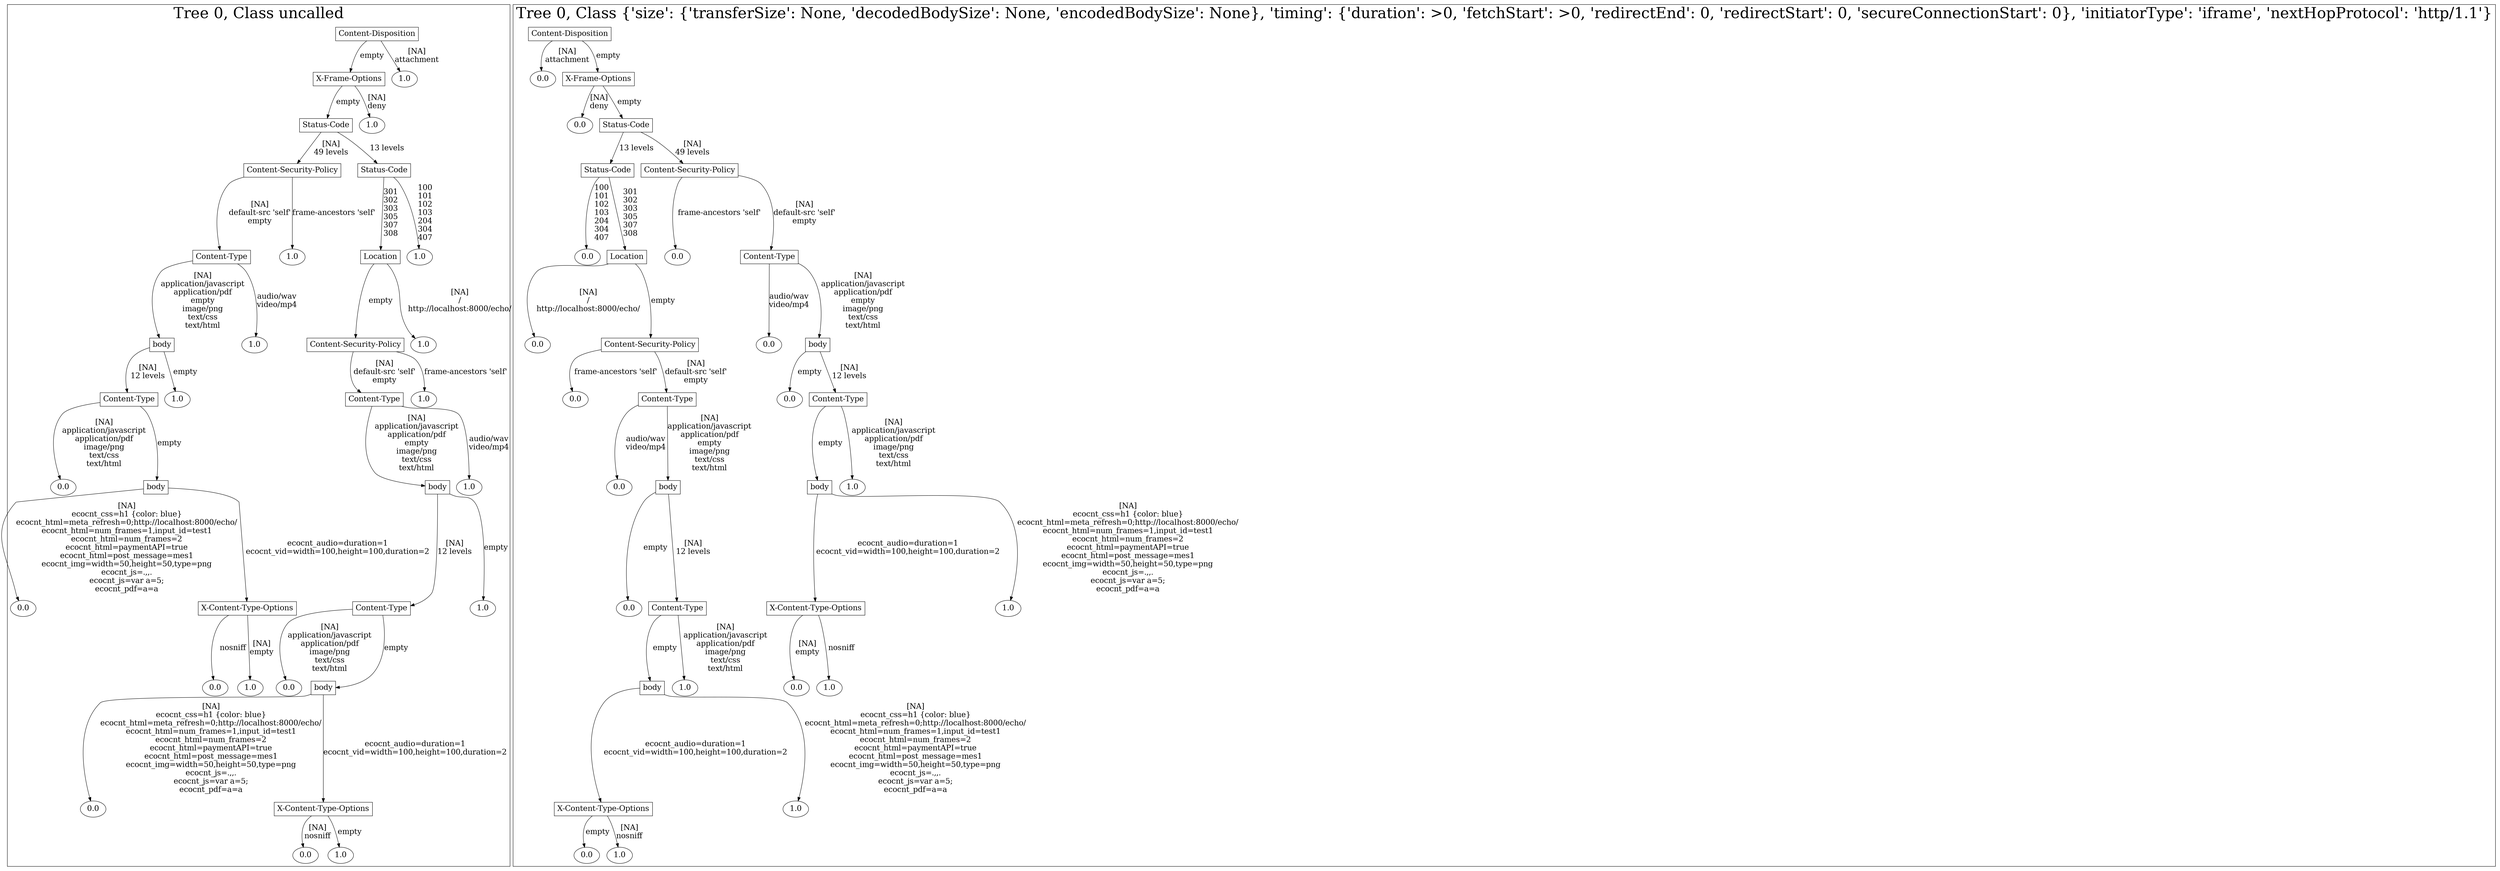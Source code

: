 /*
Generated by:
    http://https://github.com/h2oai/h2o-3/tree/master/h2o-genmodel/src/main/java/hex/genmodel/tools/PrintMojo.java
*/

/*
On a mac:

$ brew install graphviz
$ dot -Tpng file.gv -o file.png
$ open file.png
*/

digraph G {

subgraph cluster_0 {
/* Nodes */

/* Level 0 */
{
"SG_0_Node_0" [shape=box, fontsize=20, label="Content-Disposition"]
}

/* Level 1 */
{
"SG_0_Node_1" [shape=box, fontsize=20, label="X-Frame-Options"]
"SG_0_Node_17" [fontsize=20, label="1.0"]
}

/* Level 2 */
{
"SG_0_Node_2" [shape=box, fontsize=20, label="Status-Code"]
"SG_0_Node_18" [fontsize=20, label="1.0"]
}

/* Level 3 */
{
"SG_0_Node_3" [shape=box, fontsize=20, label="Content-Security-Policy"]
"SG_0_Node_4" [shape=box, fontsize=20, label="Status-Code"]
}

/* Level 4 */
{
"SG_0_Node_5" [shape=box, fontsize=20, label="Content-Type"]
"SG_0_Node_19" [fontsize=20, label="1.0"]
"SG_0_Node_6" [shape=box, fontsize=20, label="Location"]
"SG_0_Node_20" [fontsize=20, label="1.0"]
}

/* Level 5 */
{
"SG_0_Node_7" [shape=box, fontsize=20, label="body"]
"SG_0_Node_21" [fontsize=20, label="1.0"]
"SG_0_Node_8" [shape=box, fontsize=20, label="Content-Security-Policy"]
"SG_0_Node_22" [fontsize=20, label="1.0"]
}

/* Level 6 */
{
"SG_0_Node_9" [shape=box, fontsize=20, label="Content-Type"]
"SG_0_Node_23" [fontsize=20, label="1.0"]
"SG_0_Node_10" [shape=box, fontsize=20, label="Content-Type"]
"SG_0_Node_24" [fontsize=20, label="1.0"]
}

/* Level 7 */
{
"SG_0_Node_25" [fontsize=20, label="0.0"]
"SG_0_Node_11" [shape=box, fontsize=20, label="body"]
"SG_0_Node_12" [shape=box, fontsize=20, label="body"]
"SG_0_Node_26" [fontsize=20, label="1.0"]
}

/* Level 8 */
{
"SG_0_Node_27" [fontsize=20, label="0.0"]
"SG_0_Node_13" [shape=box, fontsize=20, label="X-Content-Type-Options"]
"SG_0_Node_14" [shape=box, fontsize=20, label="Content-Type"]
"SG_0_Node_28" [fontsize=20, label="1.0"]
}

/* Level 9 */
{
"SG_0_Node_29" [fontsize=20, label="0.0"]
"SG_0_Node_30" [fontsize=20, label="1.0"]
"SG_0_Node_31" [fontsize=20, label="0.0"]
"SG_0_Node_15" [shape=box, fontsize=20, label="body"]
}

/* Level 10 */
{
"SG_0_Node_32" [fontsize=20, label="0.0"]
"SG_0_Node_16" [shape=box, fontsize=20, label="X-Content-Type-Options"]
}

/* Level 11 */
{
"SG_0_Node_33" [fontsize=20, label="0.0"]
"SG_0_Node_34" [fontsize=20, label="1.0"]
}

/* Edges */
"SG_0_Node_0" -> "SG_0_Node_1" [fontsize=20, label="empty
"]
"SG_0_Node_0" -> "SG_0_Node_17" [fontsize=20, label="[NA]
attachment
"]
"SG_0_Node_1" -> "SG_0_Node_2" [fontsize=20, label="empty
"]
"SG_0_Node_1" -> "SG_0_Node_18" [fontsize=20, label="[NA]
deny
"]
"SG_0_Node_2" -> "SG_0_Node_3" [fontsize=20, label="[NA]
49 levels
"]
"SG_0_Node_2" -> "SG_0_Node_4" [fontsize=20, label="13 levels
"]
"SG_0_Node_4" -> "SG_0_Node_6" [fontsize=20, label="301
302
303
305
307
308
"]
"SG_0_Node_4" -> "SG_0_Node_20" [fontsize=20, label="100
101
102
103
204
304
407
"]
"SG_0_Node_6" -> "SG_0_Node_8" [fontsize=20, label="empty
"]
"SG_0_Node_6" -> "SG_0_Node_22" [fontsize=20, label="[NA]
/
http://localhost:8000/echo/
"]
"SG_0_Node_8" -> "SG_0_Node_10" [fontsize=20, label="[NA]
default-src 'self'
empty
"]
"SG_0_Node_8" -> "SG_0_Node_24" [fontsize=20, label="frame-ancestors 'self'
"]
"SG_0_Node_10" -> "SG_0_Node_12" [fontsize=20, label="[NA]
application/javascript
application/pdf
empty
image/png
text/css
text/html
"]
"SG_0_Node_10" -> "SG_0_Node_26" [fontsize=20, label="audio/wav
video/mp4
"]
"SG_0_Node_12" -> "SG_0_Node_14" [fontsize=20, label="[NA]
12 levels
"]
"SG_0_Node_12" -> "SG_0_Node_28" [fontsize=20, label="empty
"]
"SG_0_Node_14" -> "SG_0_Node_31" [fontsize=20, label="[NA]
application/javascript
application/pdf
image/png
text/css
text/html
"]
"SG_0_Node_14" -> "SG_0_Node_15" [fontsize=20, label="empty
"]
"SG_0_Node_15" -> "SG_0_Node_32" [fontsize=20, label="[NA]
ecocnt_css=h1 {color: blue}
ecocnt_html=meta_refresh=0;http://localhost:8000/echo/
ecocnt_html=num_frames=1,input_id=test1
ecocnt_html=num_frames=2
ecocnt_html=paymentAPI=true
ecocnt_html=post_message=mes1
ecocnt_img=width=50,height=50,type=png
ecocnt_js=.,,.
ecocnt_js=var a=5;
ecocnt_pdf=a=a
"]
"SG_0_Node_15" -> "SG_0_Node_16" [fontsize=20, label="ecocnt_audio=duration=1
ecocnt_vid=width=100,height=100,duration=2
"]
"SG_0_Node_16" -> "SG_0_Node_33" [fontsize=20, label="[NA]
nosniff
"]
"SG_0_Node_16" -> "SG_0_Node_34" [fontsize=20, label="empty
"]
"SG_0_Node_3" -> "SG_0_Node_5" [fontsize=20, label="[NA]
default-src 'self'
empty
"]
"SG_0_Node_3" -> "SG_0_Node_19" [fontsize=20, label="frame-ancestors 'self'
"]
"SG_0_Node_5" -> "SG_0_Node_7" [fontsize=20, label="[NA]
application/javascript
application/pdf
empty
image/png
text/css
text/html
"]
"SG_0_Node_5" -> "SG_0_Node_21" [fontsize=20, label="audio/wav
video/mp4
"]
"SG_0_Node_7" -> "SG_0_Node_9" [fontsize=20, label="[NA]
12 levels
"]
"SG_0_Node_7" -> "SG_0_Node_23" [fontsize=20, label="empty
"]
"SG_0_Node_9" -> "SG_0_Node_25" [fontsize=20, label="[NA]
application/javascript
application/pdf
image/png
text/css
text/html
"]
"SG_0_Node_9" -> "SG_0_Node_11" [fontsize=20, label="empty
"]
"SG_0_Node_11" -> "SG_0_Node_27" [fontsize=20, label="[NA]
ecocnt_css=h1 {color: blue}
ecocnt_html=meta_refresh=0;http://localhost:8000/echo/
ecocnt_html=num_frames=1,input_id=test1
ecocnt_html=num_frames=2
ecocnt_html=paymentAPI=true
ecocnt_html=post_message=mes1
ecocnt_img=width=50,height=50,type=png
ecocnt_js=.,,.
ecocnt_js=var a=5;
ecocnt_pdf=a=a
"]
"SG_0_Node_11" -> "SG_0_Node_13" [fontsize=20, label="ecocnt_audio=duration=1
ecocnt_vid=width=100,height=100,duration=2
"]
"SG_0_Node_13" -> "SG_0_Node_29" [fontsize=20, label="nosniff
"]
"SG_0_Node_13" -> "SG_0_Node_30" [fontsize=20, label="[NA]
empty
"]

fontsize=40
label="Tree 0, Class uncalled"
}

subgraph cluster_1 {
/* Nodes */

/* Level 0 */
{
"SG_1_Node_0" [shape=box, fontsize=20, label="Content-Disposition"]
}

/* Level 1 */
{
"SG_1_Node_17" [fontsize=20, label="0.0"]
"SG_1_Node_1" [shape=box, fontsize=20, label="X-Frame-Options"]
}

/* Level 2 */
{
"SG_1_Node_18" [fontsize=20, label="0.0"]
"SG_1_Node_2" [shape=box, fontsize=20, label="Status-Code"]
}

/* Level 3 */
{
"SG_1_Node_3" [shape=box, fontsize=20, label="Status-Code"]
"SG_1_Node_4" [shape=box, fontsize=20, label="Content-Security-Policy"]
}

/* Level 4 */
{
"SG_1_Node_19" [fontsize=20, label="0.0"]
"SG_1_Node_5" [shape=box, fontsize=20, label="Location"]
"SG_1_Node_20" [fontsize=20, label="0.0"]
"SG_1_Node_6" [shape=box, fontsize=20, label="Content-Type"]
}

/* Level 5 */
{
"SG_1_Node_21" [fontsize=20, label="0.0"]
"SG_1_Node_7" [shape=box, fontsize=20, label="Content-Security-Policy"]
"SG_1_Node_22" [fontsize=20, label="0.0"]
"SG_1_Node_8" [shape=box, fontsize=20, label="body"]
}

/* Level 6 */
{
"SG_1_Node_23" [fontsize=20, label="0.0"]
"SG_1_Node_9" [shape=box, fontsize=20, label="Content-Type"]
"SG_1_Node_24" [fontsize=20, label="0.0"]
"SG_1_Node_10" [shape=box, fontsize=20, label="Content-Type"]
}

/* Level 7 */
{
"SG_1_Node_25" [fontsize=20, label="0.0"]
"SG_1_Node_11" [shape=box, fontsize=20, label="body"]
"SG_1_Node_12" [shape=box, fontsize=20, label="body"]
"SG_1_Node_26" [fontsize=20, label="1.0"]
}

/* Level 8 */
{
"SG_1_Node_27" [fontsize=20, label="0.0"]
"SG_1_Node_13" [shape=box, fontsize=20, label="Content-Type"]
"SG_1_Node_14" [shape=box, fontsize=20, label="X-Content-Type-Options"]
"SG_1_Node_28" [fontsize=20, label="1.0"]
}

/* Level 9 */
{
"SG_1_Node_15" [shape=box, fontsize=20, label="body"]
"SG_1_Node_29" [fontsize=20, label="1.0"]
"SG_1_Node_30" [fontsize=20, label="0.0"]
"SG_1_Node_31" [fontsize=20, label="1.0"]
}

/* Level 10 */
{
"SG_1_Node_16" [shape=box, fontsize=20, label="X-Content-Type-Options"]
"SG_1_Node_32" [fontsize=20, label="1.0"]
}

/* Level 11 */
{
"SG_1_Node_33" [fontsize=20, label="0.0"]
"SG_1_Node_34" [fontsize=20, label="1.0"]
}

/* Edges */
"SG_1_Node_0" -> "SG_1_Node_17" [fontsize=20, label="[NA]
attachment
"]
"SG_1_Node_0" -> "SG_1_Node_1" [fontsize=20, label="empty
"]
"SG_1_Node_1" -> "SG_1_Node_18" [fontsize=20, label="[NA]
deny
"]
"SG_1_Node_1" -> "SG_1_Node_2" [fontsize=20, label="empty
"]
"SG_1_Node_2" -> "SG_1_Node_3" [fontsize=20, label="13 levels
"]
"SG_1_Node_2" -> "SG_1_Node_4" [fontsize=20, label="[NA]
49 levels
"]
"SG_1_Node_4" -> "SG_1_Node_20" [fontsize=20, label="frame-ancestors 'self'
"]
"SG_1_Node_4" -> "SG_1_Node_6" [fontsize=20, label="[NA]
default-src 'self'
empty
"]
"SG_1_Node_6" -> "SG_1_Node_22" [fontsize=20, label="audio/wav
video/mp4
"]
"SG_1_Node_6" -> "SG_1_Node_8" [fontsize=20, label="[NA]
application/javascript
application/pdf
empty
image/png
text/css
text/html
"]
"SG_1_Node_8" -> "SG_1_Node_24" [fontsize=20, label="empty
"]
"SG_1_Node_8" -> "SG_1_Node_10" [fontsize=20, label="[NA]
12 levels
"]
"SG_1_Node_10" -> "SG_1_Node_12" [fontsize=20, label="empty
"]
"SG_1_Node_10" -> "SG_1_Node_26" [fontsize=20, label="[NA]
application/javascript
application/pdf
image/png
text/css
text/html
"]
"SG_1_Node_12" -> "SG_1_Node_14" [fontsize=20, label="ecocnt_audio=duration=1
ecocnt_vid=width=100,height=100,duration=2
"]
"SG_1_Node_12" -> "SG_1_Node_28" [fontsize=20, label="[NA]
ecocnt_css=h1 {color: blue}
ecocnt_html=meta_refresh=0;http://localhost:8000/echo/
ecocnt_html=num_frames=1,input_id=test1
ecocnt_html=num_frames=2
ecocnt_html=paymentAPI=true
ecocnt_html=post_message=mes1
ecocnt_img=width=50,height=50,type=png
ecocnt_js=.,,.
ecocnt_js=var a=5;
ecocnt_pdf=a=a
"]
"SG_1_Node_14" -> "SG_1_Node_30" [fontsize=20, label="[NA]
empty
"]
"SG_1_Node_14" -> "SG_1_Node_31" [fontsize=20, label="nosniff
"]
"SG_1_Node_3" -> "SG_1_Node_19" [fontsize=20, label="100
101
102
103
204
304
407
"]
"SG_1_Node_3" -> "SG_1_Node_5" [fontsize=20, label="301
302
303
305
307
308
"]
"SG_1_Node_5" -> "SG_1_Node_21" [fontsize=20, label="[NA]
/
http://localhost:8000/echo/
"]
"SG_1_Node_5" -> "SG_1_Node_7" [fontsize=20, label="empty
"]
"SG_1_Node_7" -> "SG_1_Node_23" [fontsize=20, label="frame-ancestors 'self'
"]
"SG_1_Node_7" -> "SG_1_Node_9" [fontsize=20, label="[NA]
default-src 'self'
empty
"]
"SG_1_Node_9" -> "SG_1_Node_25" [fontsize=20, label="audio/wav
video/mp4
"]
"SG_1_Node_9" -> "SG_1_Node_11" [fontsize=20, label="[NA]
application/javascript
application/pdf
empty
image/png
text/css
text/html
"]
"SG_1_Node_11" -> "SG_1_Node_27" [fontsize=20, label="empty
"]
"SG_1_Node_11" -> "SG_1_Node_13" [fontsize=20, label="[NA]
12 levels
"]
"SG_1_Node_13" -> "SG_1_Node_15" [fontsize=20, label="empty
"]
"SG_1_Node_13" -> "SG_1_Node_29" [fontsize=20, label="[NA]
application/javascript
application/pdf
image/png
text/css
text/html
"]
"SG_1_Node_15" -> "SG_1_Node_16" [fontsize=20, label="ecocnt_audio=duration=1
ecocnt_vid=width=100,height=100,duration=2
"]
"SG_1_Node_15" -> "SG_1_Node_32" [fontsize=20, label="[NA]
ecocnt_css=h1 {color: blue}
ecocnt_html=meta_refresh=0;http://localhost:8000/echo/
ecocnt_html=num_frames=1,input_id=test1
ecocnt_html=num_frames=2
ecocnt_html=paymentAPI=true
ecocnt_html=post_message=mes1
ecocnt_img=width=50,height=50,type=png
ecocnt_js=.,,.
ecocnt_js=var a=5;
ecocnt_pdf=a=a
"]
"SG_1_Node_16" -> "SG_1_Node_33" [fontsize=20, label="empty
"]
"SG_1_Node_16" -> "SG_1_Node_34" [fontsize=20, label="[NA]
nosniff
"]

fontsize=40
label="Tree 0, Class {'size': {'transferSize': None, 'decodedBodySize': None, 'encodedBodySize': None}, 'timing': {'duration': >0, 'fetchStart': >0, 'redirectEnd': 0, 'redirectStart': 0, 'secureConnectionStart': 0}, 'initiatorType': 'iframe', 'nextHopProtocol': 'http/1.1'}"
}

}

